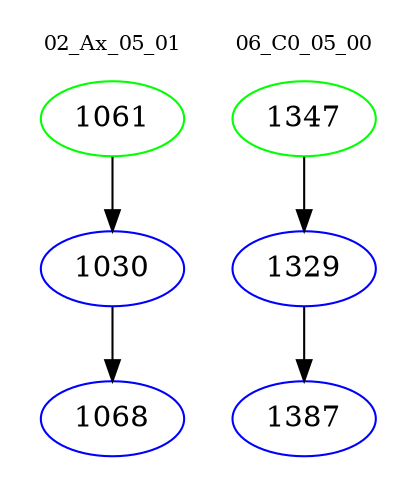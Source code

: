 digraph{
subgraph cluster_0 {
color = white
label = "02_Ax_05_01";
fontsize=10;
T0_1061 [label="1061", color="green"]
T0_1061 -> T0_1030 [color="black"]
T0_1030 [label="1030", color="blue"]
T0_1030 -> T0_1068 [color="black"]
T0_1068 [label="1068", color="blue"]
}
subgraph cluster_1 {
color = white
label = "06_C0_05_00";
fontsize=10;
T1_1347 [label="1347", color="green"]
T1_1347 -> T1_1329 [color="black"]
T1_1329 [label="1329", color="blue"]
T1_1329 -> T1_1387 [color="black"]
T1_1387 [label="1387", color="blue"]
}
}
